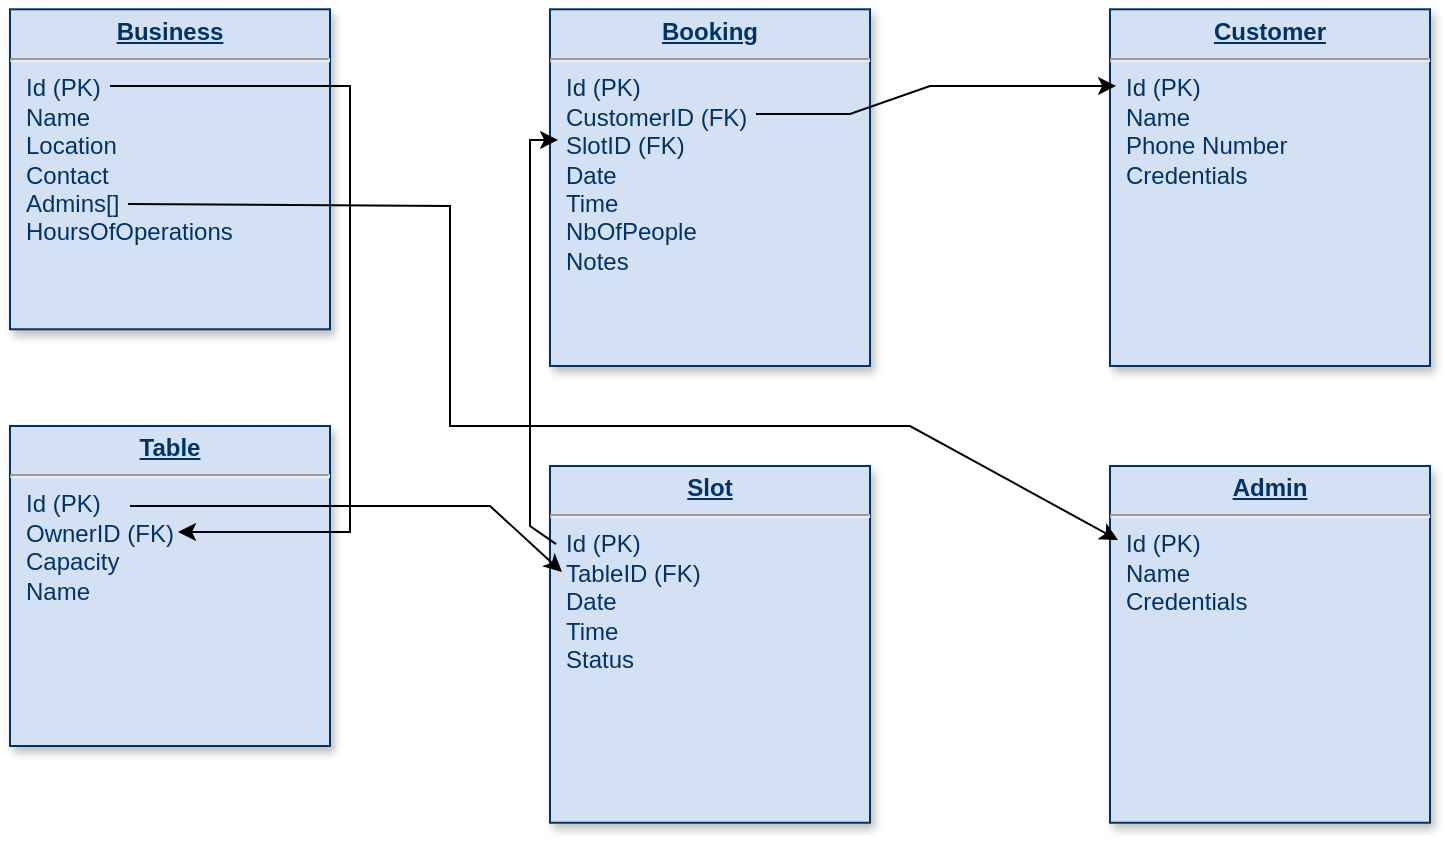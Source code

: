 <mxfile version="23.1.0" type="github">
  <diagram name="Page-1" id="efa7a0a1-bf9b-a30e-e6df-94a7791c09e9">
    <mxGraphModel dx="1636" dy="1094" grid="1" gridSize="10" guides="1" tooltips="1" connect="1" arrows="1" fold="1" page="1" pageScale="1" pageWidth="826" pageHeight="1169" background="none" math="0" shadow="0">
      <root>
        <mxCell id="0" />
        <mxCell id="1" parent="0" />
        <mxCell id="19" value="&lt;p style=&quot;margin: 0px; margin-top: 4px; text-align: center; text-decoration: underline;&quot;&gt;&lt;b&gt;Booking&lt;/b&gt;&lt;/p&gt;&lt;hr&gt;&lt;p style=&quot;margin: 0px; margin-left: 8px;&quot;&gt;Id (PK)&lt;/p&gt;&lt;p style=&quot;margin: 0px; margin-left: 8px;&quot;&gt;CustomerID (FK)&lt;/p&gt;&lt;p style=&quot;margin: 0px; margin-left: 8px;&quot;&gt;SlotID (FK)&lt;/p&gt;&lt;p style=&quot;margin: 0px; margin-left: 8px;&quot;&gt;Date&lt;br&gt;&lt;/p&gt;&lt;p style=&quot;margin: 0px; margin-left: 8px;&quot;&gt;Time&lt;/p&gt;&lt;p style=&quot;margin: 0px; margin-left: 8px;&quot;&gt;NbOfPeople&lt;/p&gt;&lt;p style=&quot;margin: 0px; margin-left: 8px;&quot;&gt;Notes&lt;/p&gt;" style="verticalAlign=top;align=left;overflow=fill;fontSize=12;fontFamily=Helvetica;html=1;strokeColor=#003366;shadow=1;fillColor=#D4E1F5;fontColor=#003366" parent="1" vertex="1">
          <mxGeometry x="310" y="21.64" width="160" height="178.36" as="geometry" />
        </mxCell>
        <mxCell id="21" value="&lt;p style=&quot;margin: 0px; margin-top: 4px; text-align: center; text-decoration: underline;&quot;&gt;&lt;b&gt;Table&lt;/b&gt;&lt;/p&gt;&lt;hr&gt;&lt;p style=&quot;margin: 0px; margin-left: 8px;&quot;&gt;Id (PK)&lt;/p&gt;&lt;p style=&quot;margin: 0px; margin-left: 8px;&quot;&gt;OwnerID (FK)&lt;/p&gt;&lt;p style=&quot;margin: 0px; margin-left: 8px;&quot;&gt;Capacity&lt;/p&gt;&lt;p style=&quot;margin: 0px; margin-left: 8px;&quot;&gt;Name&lt;/p&gt;" style="verticalAlign=top;align=left;overflow=fill;fontSize=12;fontFamily=Helvetica;html=1;strokeColor=#003366;shadow=1;fillColor=#D4E1F5;fontColor=#003366" parent="1" vertex="1">
          <mxGeometry x="40.0" y="230.0" width="160" height="160" as="geometry" />
        </mxCell>
        <mxCell id="25" value="&lt;p style=&quot;margin: 0px; margin-top: 4px; text-align: center; text-decoration: underline;&quot;&gt;&lt;b&gt;Business&lt;/b&gt;&lt;/p&gt;&lt;hr&gt;&lt;p style=&quot;margin: 0px; margin-left: 8px;&quot;&gt;Id (PK)&lt;/p&gt;&lt;p style=&quot;margin: 0px; margin-left: 8px;&quot;&gt;Name&lt;/p&gt;&lt;p style=&quot;margin: 0px; margin-left: 8px;&quot;&gt;Location&lt;/p&gt;&lt;p style=&quot;margin: 0px; margin-left: 8px;&quot;&gt;Contact&lt;/p&gt;&lt;p style=&quot;margin: 0px; margin-left: 8px;&quot;&gt;Admins[]&lt;/p&gt;&lt;p style=&quot;margin: 0px; margin-left: 8px;&quot;&gt;HoursOfOperations&lt;/p&gt;&lt;p style=&quot;margin: 0px; margin-left: 8px;&quot;&gt;&lt;br&gt;&lt;/p&gt;&lt;p style=&quot;margin: 0px; margin-left: 8px;&quot;&gt;&lt;br&gt;&lt;/p&gt;" style="verticalAlign=top;align=left;overflow=fill;fontSize=12;fontFamily=Helvetica;html=1;strokeColor=#003366;shadow=1;fillColor=#D4E1F5;fontColor=#003366" parent="1" vertex="1">
          <mxGeometry x="40.0" y="21.64" width="160" height="160" as="geometry" />
        </mxCell>
        <mxCell id="a5Lag4CCglNQ7fi5wjWe-117" value="&lt;p style=&quot;margin: 4px 0px 0px; text-align: center;&quot;&gt;&lt;b&gt;&lt;u&gt;Slot&lt;/u&gt;&lt;/b&gt;&lt;/p&gt;&lt;hr&gt;&lt;p style=&quot;margin: 0px; margin-left: 8px;&quot;&gt;Id (PK)&lt;/p&gt;&lt;p style=&quot;margin: 0px; margin-left: 8px;&quot;&gt;TableID (FK)&lt;br&gt;&lt;/p&gt;&lt;p style=&quot;margin: 0px; margin-left: 8px;&quot;&gt;Date&lt;/p&gt;&lt;p style=&quot;margin: 0px; margin-left: 8px;&quot;&gt;Time&lt;/p&gt;&lt;p style=&quot;margin: 0px; margin-left: 8px;&quot;&gt;Status&lt;/p&gt;&lt;p style=&quot;margin: 0px; margin-left: 8px;&quot;&gt;&lt;br&gt;&lt;/p&gt;" style="verticalAlign=top;align=left;overflow=fill;fontSize=12;fontFamily=Helvetica;html=1;strokeColor=#003366;shadow=1;fillColor=#D4E1F5;fontColor=#003366" vertex="1" parent="1">
          <mxGeometry x="310" y="250" width="160" height="178.36" as="geometry" />
        </mxCell>
        <mxCell id="a5Lag4CCglNQ7fi5wjWe-118" value="" style="endArrow=classic;html=1;rounded=0;" edge="1" parent="1">
          <mxGeometry width="50" height="50" relative="1" as="geometry">
            <mxPoint x="90" y="60" as="sourcePoint" />
            <mxPoint x="124" y="283" as="targetPoint" />
            <Array as="points">
              <mxPoint x="210" y="60" />
              <mxPoint x="210" y="283" />
            </Array>
          </mxGeometry>
        </mxCell>
        <mxCell id="a5Lag4CCglNQ7fi5wjWe-119" value="" style="endArrow=classic;html=1;rounded=0;" edge="1" parent="1">
          <mxGeometry width="50" height="50" relative="1" as="geometry">
            <mxPoint x="100" y="270" as="sourcePoint" />
            <mxPoint x="316" y="303" as="targetPoint" />
            <Array as="points">
              <mxPoint x="280" y="270" />
            </Array>
          </mxGeometry>
        </mxCell>
        <mxCell id="a5Lag4CCglNQ7fi5wjWe-120" value="" style="endArrow=classic;html=1;rounded=0;entryX=0.063;entryY=0.383;entryDx=0;entryDy=0;entryPerimeter=0;exitX=0.019;exitY=0.219;exitDx=0;exitDy=0;exitPerimeter=0;" edge="1" parent="1" source="a5Lag4CCglNQ7fi5wjWe-117">
          <mxGeometry width="50" height="50" relative="1" as="geometry">
            <mxPoint x="304" y="287" as="sourcePoint" />
            <mxPoint x="314.08" y="86.952" as="targetPoint" />
            <Array as="points">
              <mxPoint x="300" y="280" />
              <mxPoint x="300" y="87" />
            </Array>
          </mxGeometry>
        </mxCell>
        <mxCell id="a5Lag4CCglNQ7fi5wjWe-121" value="&lt;p style=&quot;margin: 0px; margin-top: 4px; text-align: center; text-decoration: underline;&quot;&gt;&lt;b&gt;Customer&lt;/b&gt;&lt;/p&gt;&lt;hr&gt;&lt;p style=&quot;margin: 0px; margin-left: 8px;&quot;&gt;Id (PK)&lt;/p&gt;&lt;p style=&quot;margin: 0px; margin-left: 8px;&quot;&gt;Name&lt;/p&gt;&lt;p style=&quot;margin: 0px; margin-left: 8px;&quot;&gt;Phone Number&lt;/p&gt;&lt;p style=&quot;margin: 0px; margin-left: 8px;&quot;&gt;Credentials&lt;/p&gt;" style="verticalAlign=top;align=left;overflow=fill;fontSize=12;fontFamily=Helvetica;html=1;strokeColor=#003366;shadow=1;fillColor=#D4E1F5;fontColor=#003366" vertex="1" parent="1">
          <mxGeometry x="590" y="21.64" width="160" height="178.36" as="geometry" />
        </mxCell>
        <mxCell id="a5Lag4CCglNQ7fi5wjWe-123" value="" style="endArrow=classic;html=1;rounded=0;entryX=0.063;entryY=0.215;entryDx=0;entryDy=0;entryPerimeter=0;" edge="1" parent="1">
          <mxGeometry width="50" height="50" relative="1" as="geometry">
            <mxPoint x="413" y="74" as="sourcePoint" />
            <mxPoint x="593.08" y="59.987" as="targetPoint" />
            <Array as="points">
              <mxPoint x="460" y="74" />
              <mxPoint x="500" y="60" />
            </Array>
          </mxGeometry>
        </mxCell>
        <mxCell id="a5Lag4CCglNQ7fi5wjWe-124" value="&lt;p style=&quot;margin: 0px; margin-top: 4px; text-align: center; text-decoration: underline;&quot;&gt;&lt;b&gt;Admin&lt;/b&gt;&lt;/p&gt;&lt;hr&gt;&lt;p style=&quot;margin: 0px; margin-left: 8px;&quot;&gt;Id (PK)&lt;/p&gt;&lt;p style=&quot;margin: 0px; margin-left: 8px;&quot;&gt;Name&lt;/p&gt;&lt;p style=&quot;margin: 0px; margin-left: 8px;&quot;&gt;Credentials&lt;/p&gt;" style="verticalAlign=top;align=left;overflow=fill;fontSize=12;fontFamily=Helvetica;html=1;strokeColor=#003366;shadow=1;fillColor=#D4E1F5;fontColor=#003366" vertex="1" parent="1">
          <mxGeometry x="590" y="250" width="160" height="178.36" as="geometry" />
        </mxCell>
        <mxCell id="a5Lag4CCglNQ7fi5wjWe-125" value="" style="endArrow=classic;html=1;rounded=0;" edge="1" parent="1">
          <mxGeometry width="50" height="50" relative="1" as="geometry">
            <mxPoint x="99" y="119" as="sourcePoint" />
            <mxPoint x="594" y="287" as="targetPoint" />
            <Array as="points">
              <mxPoint x="260" y="120" />
              <mxPoint x="260" y="230" />
              <mxPoint x="350" y="230" />
              <mxPoint x="490" y="230" />
            </Array>
          </mxGeometry>
        </mxCell>
      </root>
    </mxGraphModel>
  </diagram>
</mxfile>
